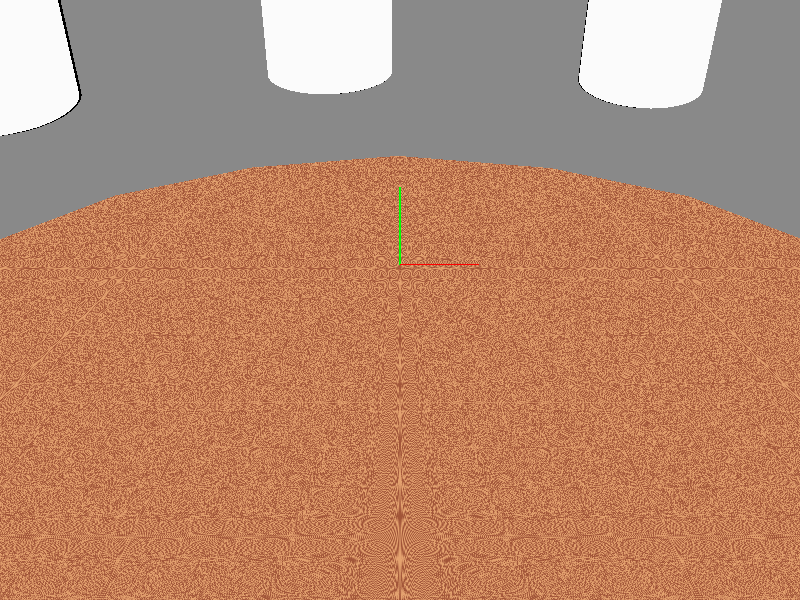 #version 3.7;
#include "colors.inc"
#include "shapes.inc"
#include "woods.inc"

/* 
Plan du sol avec vecteur normal Y P(x,z)
Axe de roation pour les transofromation Y
*/
/*plane { y, 0
    pigment{
        checker Red Black
        }
}*/

/*
Définition du sol + plafond 10 cm épaisseur on va faire une intersection avec les murs pour assembler le tout et avoir une continuité
Car pour le moments les plafond et sol sont plus grands que le contour des murs
*/ 
/*#declare F_Sol = box {
    <-600,-10,-800>,<600,0,600>
}*/


/*#declare F_Plafond = box {
    <-600,400,-800>,<600,410,600>
}*/

#declare F_Sol = polygon{
    10, // E A I H C G F B D E
    <-600,0,-800>,<-600,0,0>,<-500,0,300>,<-300,0,500>,<0,0,600>,<300,0,500>,<500,0,300>,<600,0,0>,<600,0,-800>,<-600,0,-800>
}

#declare F_Plafond = polygon{
    10, // E A I H C G F B D E
    <-600,400,-800>,<-600,400,0>,<-500,400,300>,<-300,400,500>,<0,400,600>,<300,400,500>,<500,400,300>,<600,400,0>,<600,400,-800>,<-600,400,-800>
}


/* 
Definition du Mur Entier 
Epaisseur = 15 cm
Longueur = 1m = 100 cm
Hauteur = 4 m = 400 cm
On texturera a la fin de l'assemblage des morceau en doublant cette couche et en ajoutant une couche de 1 cm de Verre au milieu 
pour les fenetres.
*/
#declare F_Mur = box {
    <-7.5,0,0>,<7.5,400,100> //Centrage de la partie de mur par rapport a x = 0 et suit l'axe Z
    // Centre de gravité <0,200,50>
}

/* 
Definition taille du trou fenetre // Out
*/
#declare F_Creus = object{
    Round_Box( 
    <-9,132,15>,
    <9,350,95>,
    40,
    false,
)
}

/*#declare x0Creu = -9;
#declare x1Creu = 9;
#declare y0Creu = 132;
#declare y1Creu = 300;
#declare z0Creu = 10;
#declare z1Creu = 90;*/

/*                                                                                                  
Definition de la couche de verre pour les fenetres 
Epaisseur = 3 cm
Longueur = 80cm
Hauteur = 80cm
On utilisera cette couche pour faire des fenetres dans notre mur [A REPRENDRE]
*/
#declare F_Fenetre = object{Round_Box( 
    <-1.5,132,5>,
    <1.5,350,95>, // Centrer comme les couches int/ext
    2,
    false,
)
}   

///MATERIAUX

#declare M_Mur = material{
    texture
    {
     pigment{
        rgb<0.5,0.5,0.5>
    }
    finish {
        ambient 1
        emission  0
        specular 1 roughness 1
        reflection 1
        }
    }
}
    
#declare M_Verre =
material{    
    texture{
        pigment{ rgbf<0.98,0.98,0.98,0.8>}
            finish { diffuse 0.1
                reflection 0.01
                specular 0.8
                roughness 0.0003
                phong 1
                phong_size 400}
           }
} 
    
#declare M_Sol = material{
    texture{T_Wood1}
}

#declare M_Plafond = material{
    texture{T_Wood1}
}
    



///HABILLAGE//// 


//// O_ POUR OBJET HABILLE

#declare O_Mur = object{
    F_Mur
    material{M_Mur}
}


#declare O_Verre = object{ 
    F_Fenetre
    material{M_Verre}
}

#declare O_Mur_Creus = difference
{
    object
    {
        O_Mur
    }
    object
    {
        F_Creus
    }
}

#declare O_Sol = object{
    F_Sol
    material{M_Sol}
}

#declare O_Plafond = object{
    F_Plafond
    material{M_Plafond}
}

//// ASSEMBLAGE
#declare Mur_Fenetre = union{
    object{O_Mur_Creus}
    object{O_Verre}
}




/////POSITIONNEMENT

object{
    Mur_Fenetre // Remplacer par mur avec fenetre une fois l'objet final crée
    scale <1,1,sqrt(10)> //Scale de Z
    rotate <0, 19, 0>
    translate <-600,0,0>
    // Segment AI P(x,z) 
}

object{
    O_Mur
    scale <1,1,sqrt(8)> //Scale de Z
    rotate <0, 45, 0>
    translate <-500,0,300>
    // Segment IH P(x,z)  
}

object{
    Mur_Fenetre // Remplacer par mur avec fenetre une fois l'objet final crée
    scale <1,1,sqrt(10)> //Scale de Z
    rotate <0, 71, 0>
    translate <-300,0,500>
    // Segment HC P(x,z) 
}

object{
    O_Mur
    scale <1,1,sqrt(10)> //Scale de Z
    rotate <0, 109, 0>
    translate <0,0,600>
    // Segment CG P(x,z)  
}

object{
    Mur_Fenetre // Remplacer par mur avec fenetre une fois l'objet final crée
    scale <1,1,sqrt(8)>
    rotate <0, 135, 0>
    translate <300,0,500>
    // Segment GF P(x,z) 
}

object{
    O_Mur
    scale <1,1,sqrt(10)> //Scale de Z
    rotate <0, 161, 0>
    translate <500,0,300>
    
    // Segment FB P(x,z) 
}
// Modifier les dimention de ces 3 murs si on veut ajouter des fenetre dedans 
object{
    O_Mur
    scale<1,1,8>
    translate<-600,0,-800>
    
    // Segment EA P(x,z)
}

object{
    O_Mur
    scale<1,1,8>
    translate<600,0,-800>
    
    // Segment DB P(x,z)
}

object{
    O_Mur
    scale<1,1,12>
    rotate<0,90,0>
    translate<-600,0,-800>
    
    // Segment ED P(x,z)
}

object{
    O_Sol
}

object{
    O_Plafond
}



/*
Ajouter du verre (table.pov)
Faire les fenetres (Round_Box voir meuble.pov)
Box qui ferme en haut + en bas
Skysphere + ï¿½clairement
*/

cylinder {  // Positive X-axis (red)
  <0, 0, 0>  // Start point
  <100, 0, 0>  // End point
  1
  pigment { rgb<1,0,0> }
}

cylinder {  // Positive Y-axis (green)
  <0, 0, 0>
  <0, 100, 0>
  1
  pigment {  rgb<0,1,0>  }
}

cylinder {  // Positive Z-axis (blue)
  <0, 0, 0>
  <0, 0, 100>
  1
  pigment {  rgb<0,0,1> }
}

sky_sphere {
  pigment {
    gradient y
      color_map {
        [0.0 color rgb <0.5,0.5,0.5>]
        [0.7 color rgb <0.5,0.5,0.5>]
        [1.0 color rgb <0.5,0.5,0.5>]
        }
    scale 1300
    translate<0,0,-100>
    }
  emission rgb <0.8,0.8,1>
}

camera { location <0,300,-700>
        right x*image_width/image_height
        look_at <0,250,-600>
        
}

light_source{ 
    <-100,300,-100>
    rgb 1 
}

global_settings{
assumed_gamma 2.0 
}  